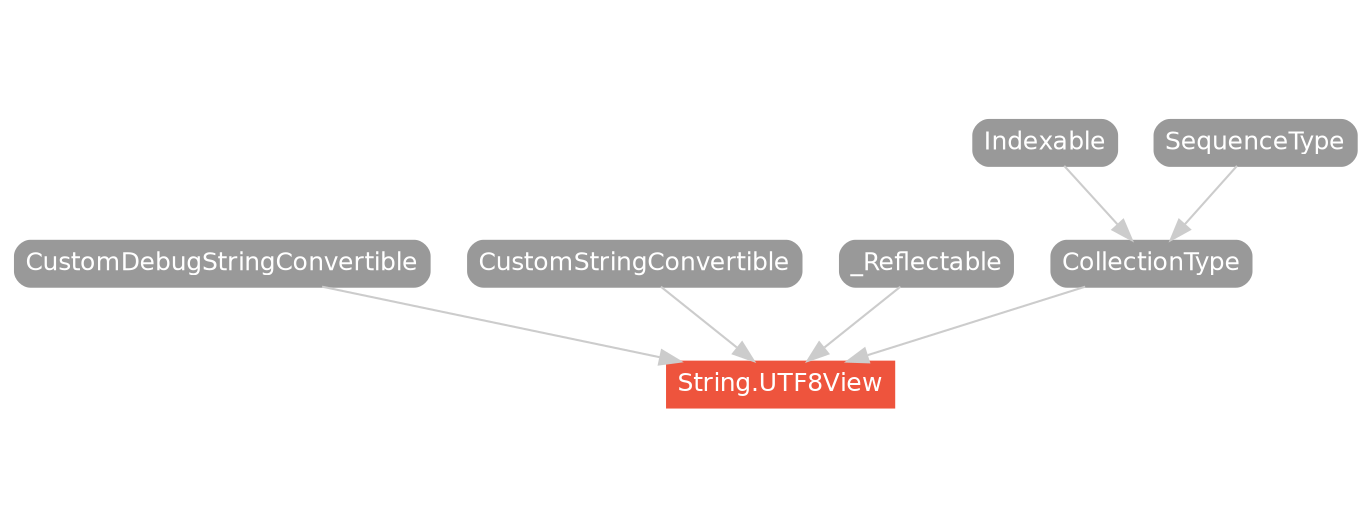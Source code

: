 strict digraph "String.UTF8View - Type Hierarchy - SwiftDoc.org" {
    pad="0.1,0.8"
    node [shape=box, style="filled,rounded", color="#999999", fillcolor="#999999", fontcolor=white, fontname=Helvetica, fontnames="Helvetica,sansserif", fontsize=12, margin="0.07,0.05", height="0.3"]
    edge [color="#cccccc"]
    "CollectionType" [URL="/protocol/CollectionType/hierarchy/"]
    "CustomDebugStringConvertible" [URL="/protocol/CustomDebugStringConvertible/hierarchy/"]
    "CustomStringConvertible" [URL="/protocol/CustomStringConvertible/hierarchy/"]
    "Indexable" [URL="/protocol/Indexable/hierarchy/"]
    "SequenceType" [URL="/protocol/SequenceType/hierarchy/"]
    "String.UTF8View" [URL="/type/String.UTF8View/", style="filled", fillcolor="#ee543d", color="#ee543d"]
    "_Reflectable" [URL="/protocol/_Reflectable/hierarchy/"]    "CollectionType" -> "String.UTF8View"
    "_Reflectable" -> "String.UTF8View"
    "CustomStringConvertible" -> "String.UTF8View"
    "CustomDebugStringConvertible" -> "String.UTF8View"
    "Indexable" -> "CollectionType"
    "SequenceType" -> "CollectionType"
    subgraph Types {
        rank = max; "String.UTF8View";
    }
}